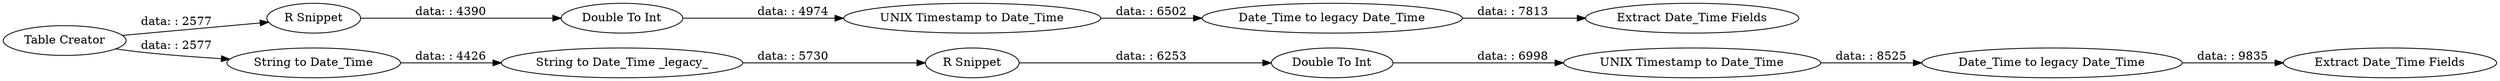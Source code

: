 digraph {
	"9104970469021385644_15" [label="Double To Int"]
	"9104970469021385644_3" [label="R Snippet"]
	"9104970469021385644_10" [label="R Snippet"]
	"9104970469021385644_14" [label="Date_Time to legacy Date_Time"]
	"9104970469021385644_9" [label="String to Date_Time"]
	"9104970469021385644_6" [label="Double To Int"]
	"9104970469021385644_12" [label="UNIX Timestamp to Date_Time"]
	"9104970469021385644_2" [label="Table Creator"]
	"9104970469021385644_4" [label="UNIX Timestamp to Date_Time"]
	"9104970469021385644_8" [label="Extract Date_Time Fields"]
	"9104970469021385644_7" [label="Date_Time to legacy Date_Time"]
	"9104970469021385644_13" [label="Extract Date_Time Fields"]
	"9104970469021385644_11" [label="String to Date_Time _legacy_"]
	"9104970469021385644_11" -> "9104970469021385644_10" [label="data: : 5730"]
	"9104970469021385644_14" -> "9104970469021385644_13" [label="data: : 9835"]
	"9104970469021385644_4" -> "9104970469021385644_7" [label="data: : 6502"]
	"9104970469021385644_15" -> "9104970469021385644_12" [label="data: : 6998"]
	"9104970469021385644_10" -> "9104970469021385644_15" [label="data: : 6253"]
	"9104970469021385644_3" -> "9104970469021385644_6" [label="data: : 4390"]
	"9104970469021385644_2" -> "9104970469021385644_9" [label="data: : 2577"]
	"9104970469021385644_6" -> "9104970469021385644_4" [label="data: : 4974"]
	"9104970469021385644_12" -> "9104970469021385644_14" [label="data: : 8525"]
	"9104970469021385644_2" -> "9104970469021385644_3" [label="data: : 2577"]
	"9104970469021385644_7" -> "9104970469021385644_8" [label="data: : 7813"]
	"9104970469021385644_9" -> "9104970469021385644_11" [label="data: : 4426"]
	rankdir=LR
}
